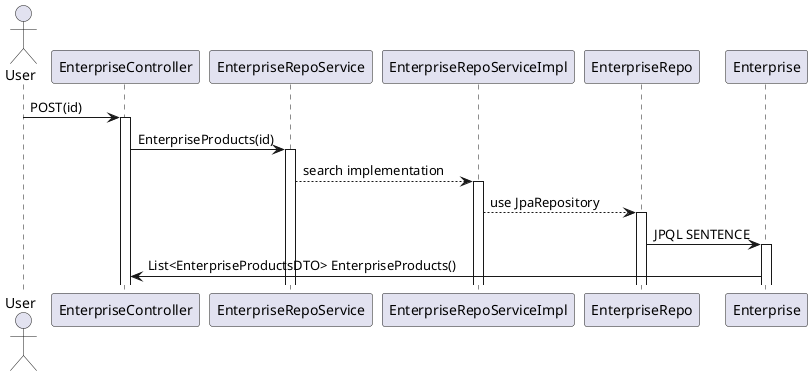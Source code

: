 @startuml

actor User
participant "EnterpriseController" as Controller
participant "EnterpriseRepoService" as EntReposervice
participant "EnterpriseRepoServiceImpl" as EntReposerviceimpl
participant "EnterpriseRepo" as EntRepo
participant "Enterprise" as Ent

User -> Controller: POST(id)
activate Controller
Controller -> EntReposervice: EnterpriseProducts(id)
activate EntReposervice
EntReposervice--> EntReposerviceimpl: search implementation
activate EntReposerviceimpl
EntReposerviceimpl --> EntRepo: use JpaRepository
activate EntRepo
EntRepo -> Ent : JPQL SENTENCE
activate Ent
Ent->Controller: List<EnterpriseProductsDTO> EnterpriseProducts()

@enduml